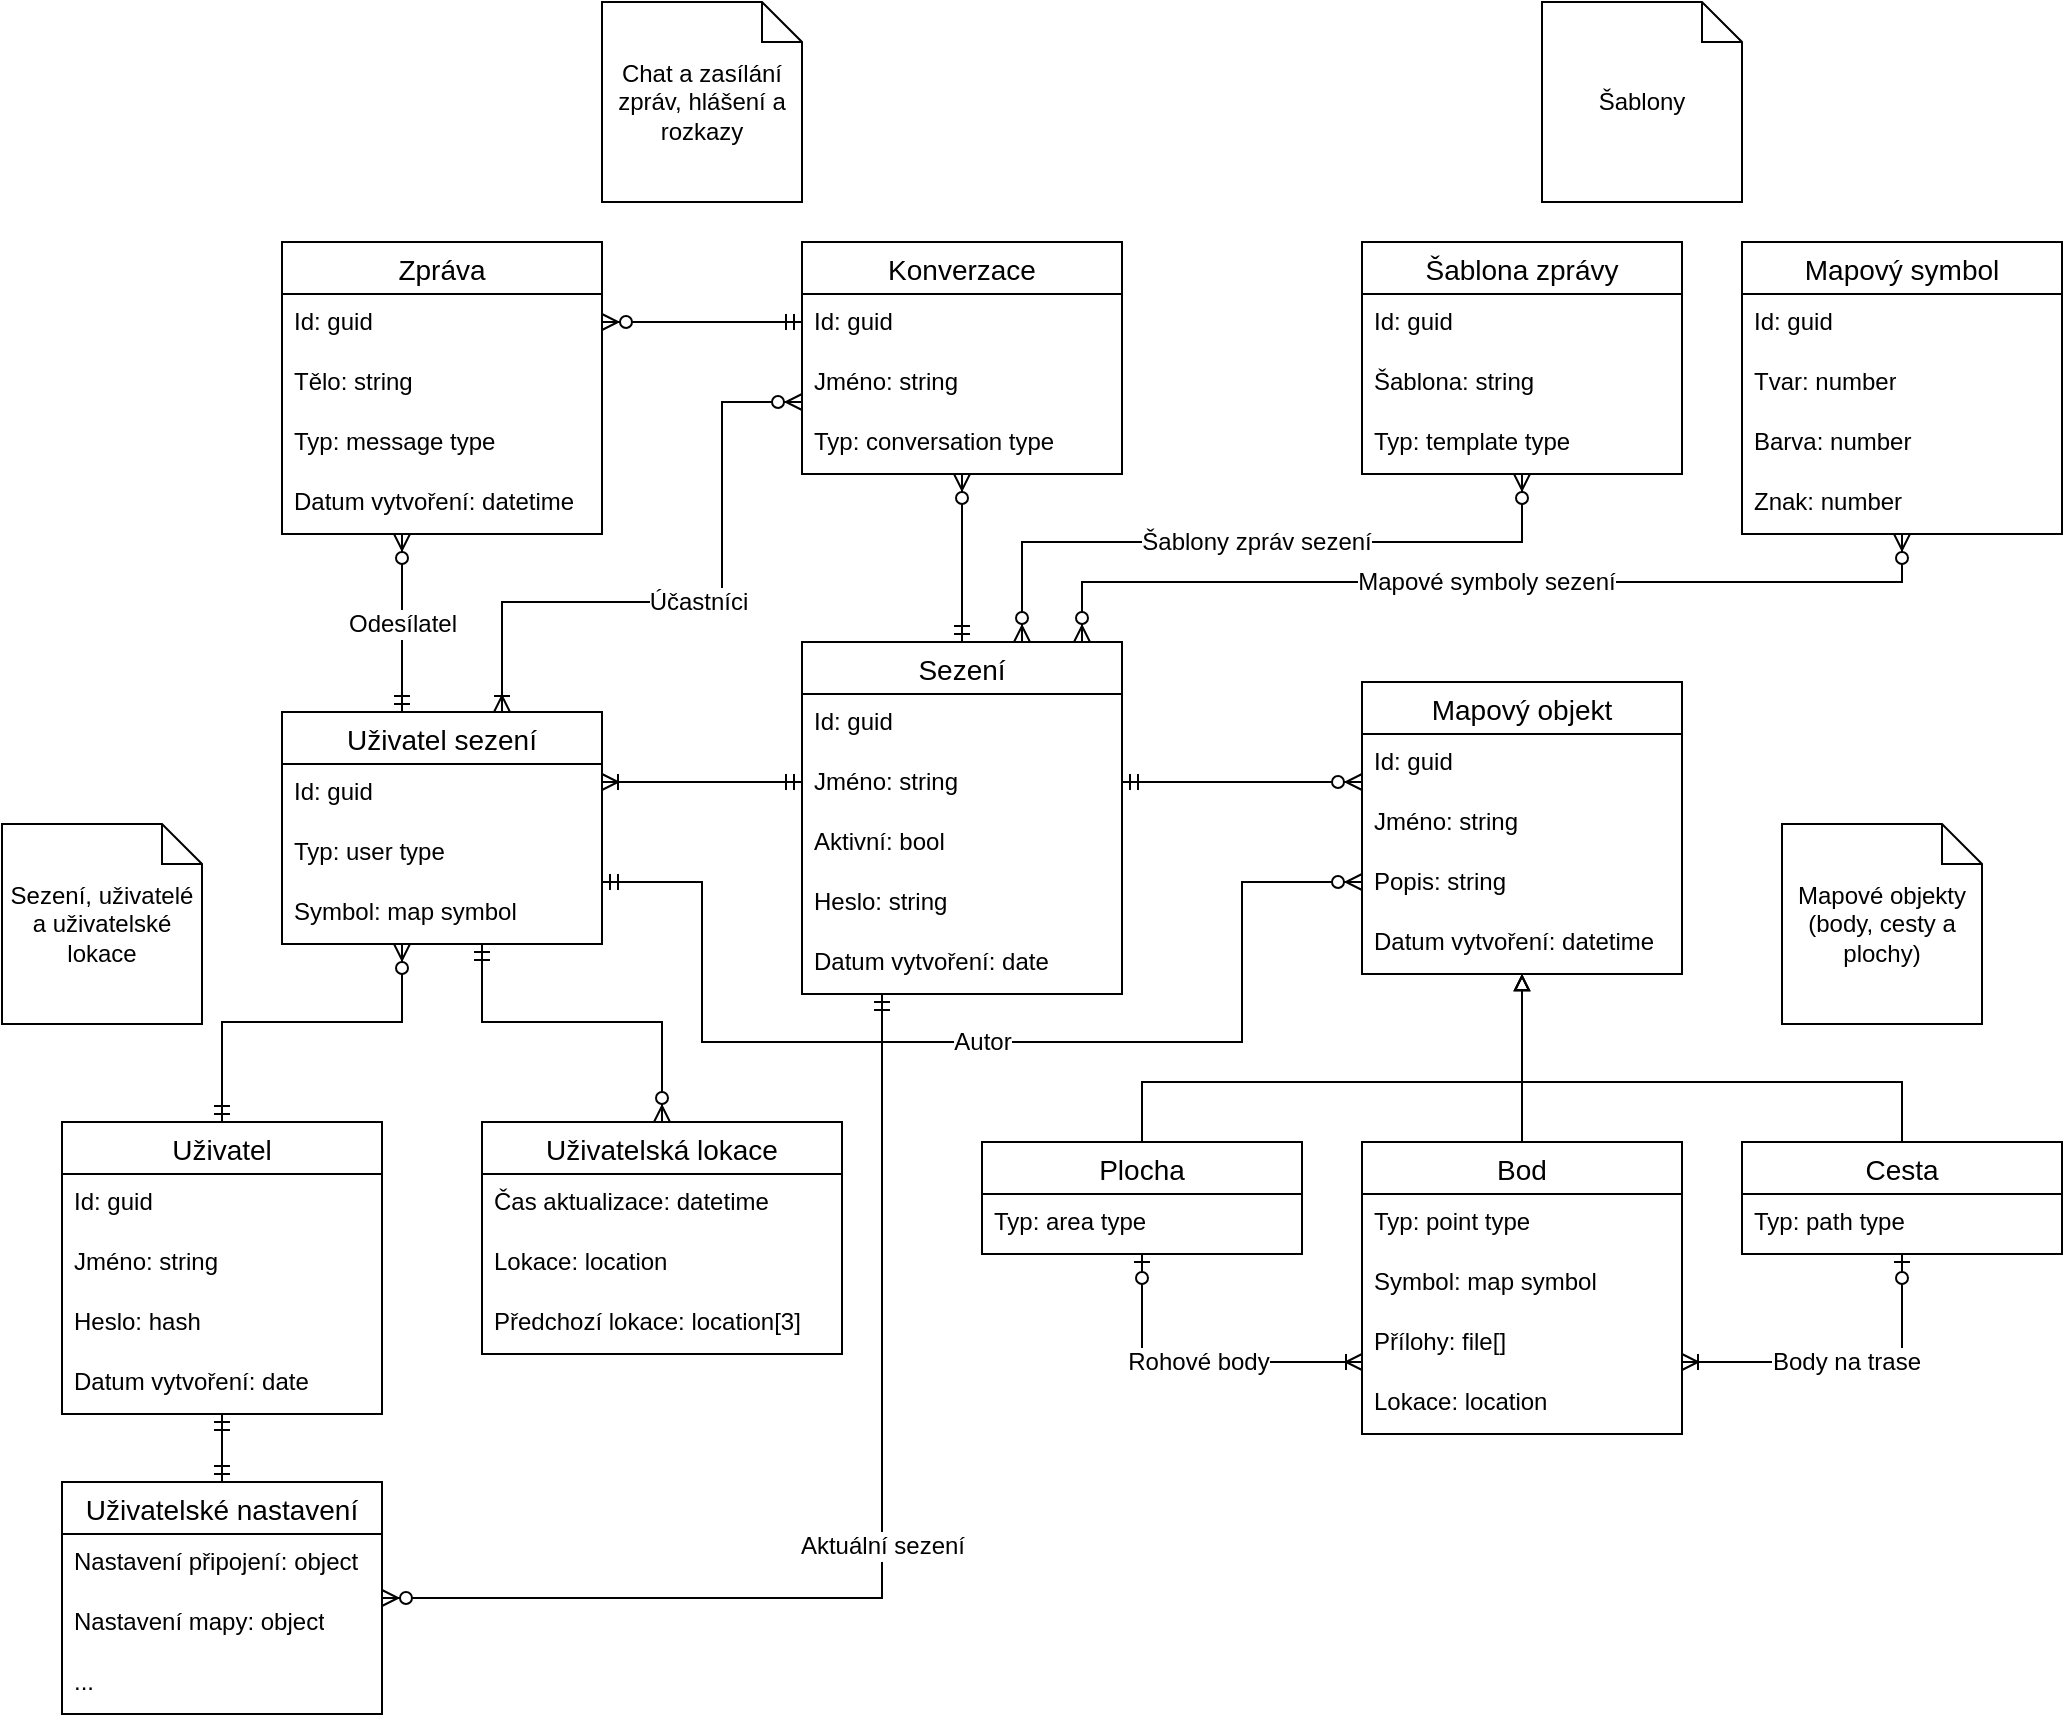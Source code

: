 <mxfile version="22.1.11" type="device">
  <diagram name="Stránka-1" id="mxYMv7hmJ3leAyFjMj_N">
    <mxGraphModel dx="2261" dy="1915" grid="1" gridSize="10" guides="1" tooltips="1" connect="1" arrows="1" fold="1" page="1" pageScale="1" pageWidth="827" pageHeight="1169" math="0" shadow="0">
      <root>
        <mxCell id="0" />
        <mxCell id="1" parent="0" />
        <mxCell id="Y4CCVC96YzXtr7LLr-LR-11" value="Sezení" style="swimlane;fontStyle=0;childLayout=stackLayout;horizontal=1;startSize=26;horizontalStack=0;resizeParent=1;resizeParentMax=0;resizeLast=0;collapsible=1;marginBottom=0;align=center;fontSize=14;" parent="1" vertex="1">
          <mxGeometry x="320" y="140" width="160" height="176" as="geometry">
            <mxRectangle x="334" y="150" width="130" height="30" as="alternateBounds" />
          </mxGeometry>
        </mxCell>
        <mxCell id="Y4CCVC96YzXtr7LLr-LR-34" value="Id: guid" style="text;strokeColor=none;fillColor=none;spacingLeft=4;spacingRight=4;overflow=hidden;rotatable=0;points=[[0,0.5],[1,0.5]];portConstraint=eastwest;fontSize=12;whiteSpace=wrap;html=1;" parent="Y4CCVC96YzXtr7LLr-LR-11" vertex="1">
          <mxGeometry y="26" width="160" height="30" as="geometry" />
        </mxCell>
        <mxCell id="Y4CCVC96YzXtr7LLr-LR-12" value="Jméno: string" style="text;strokeColor=none;fillColor=none;spacingLeft=4;spacingRight=4;overflow=hidden;rotatable=0;points=[[0,0.5],[1,0.5]];portConstraint=eastwest;fontSize=12;whiteSpace=wrap;html=1;" parent="Y4CCVC96YzXtr7LLr-LR-11" vertex="1">
          <mxGeometry y="56" width="160" height="30" as="geometry" />
        </mxCell>
        <mxCell id="Y4CCVC96YzXtr7LLr-LR-13" value="Aktivní: bool" style="text;strokeColor=none;fillColor=none;spacingLeft=4;spacingRight=4;overflow=hidden;rotatable=0;points=[[0,0.5],[1,0.5]];portConstraint=eastwest;fontSize=12;whiteSpace=wrap;html=1;" parent="Y4CCVC96YzXtr7LLr-LR-11" vertex="1">
          <mxGeometry y="86" width="160" height="30" as="geometry" />
        </mxCell>
        <mxCell id="4V5ZWP1HNNa23fcc5zgp-1" value="Heslo: string" style="text;strokeColor=none;fillColor=none;spacingLeft=4;spacingRight=4;overflow=hidden;rotatable=0;points=[[0,0.5],[1,0.5]];portConstraint=eastwest;fontSize=12;whiteSpace=wrap;html=1;" parent="Y4CCVC96YzXtr7LLr-LR-11" vertex="1">
          <mxGeometry y="116" width="160" height="30" as="geometry" />
        </mxCell>
        <mxCell id="Y4CCVC96YzXtr7LLr-LR-14" value="Datum vytvoření: date" style="text;strokeColor=none;fillColor=none;spacingLeft=4;spacingRight=4;overflow=hidden;rotatable=0;points=[[0,0.5],[1,0.5]];portConstraint=eastwest;fontSize=12;whiteSpace=wrap;html=1;" parent="Y4CCVC96YzXtr7LLr-LR-11" vertex="1">
          <mxGeometry y="146" width="160" height="30" as="geometry" />
        </mxCell>
        <mxCell id="Y4CCVC96YzXtr7LLr-LR-16" value="Uživatel" style="swimlane;fontStyle=0;childLayout=stackLayout;horizontal=1;startSize=26;horizontalStack=0;resizeParent=1;resizeParentMax=0;resizeLast=0;collapsible=1;marginBottom=0;align=center;fontSize=14;" parent="1" vertex="1">
          <mxGeometry x="-50" y="380" width="160" height="146" as="geometry" />
        </mxCell>
        <mxCell id="Y4CCVC96YzXtr7LLr-LR-35" value="Id: guid" style="text;strokeColor=none;fillColor=none;spacingLeft=4;spacingRight=4;overflow=hidden;rotatable=0;points=[[0,0.5],[1,0.5]];portConstraint=eastwest;fontSize=12;whiteSpace=wrap;html=1;" parent="Y4CCVC96YzXtr7LLr-LR-16" vertex="1">
          <mxGeometry y="26" width="160" height="30" as="geometry" />
        </mxCell>
        <mxCell id="Y4CCVC96YzXtr7LLr-LR-17" value="Jméno: string" style="text;strokeColor=none;fillColor=none;spacingLeft=4;spacingRight=4;overflow=hidden;rotatable=0;points=[[0,0.5],[1,0.5]];portConstraint=eastwest;fontSize=12;whiteSpace=wrap;html=1;" parent="Y4CCVC96YzXtr7LLr-LR-16" vertex="1">
          <mxGeometry y="56" width="160" height="30" as="geometry" />
        </mxCell>
        <mxCell id="Y4CCVC96YzXtr7LLr-LR-18" value="Heslo: hash" style="text;strokeColor=none;fillColor=none;spacingLeft=4;spacingRight=4;overflow=hidden;rotatable=0;points=[[0,0.5],[1,0.5]];portConstraint=eastwest;fontSize=12;whiteSpace=wrap;html=1;" parent="Y4CCVC96YzXtr7LLr-LR-16" vertex="1">
          <mxGeometry y="86" width="160" height="30" as="geometry" />
        </mxCell>
        <mxCell id="Y4CCVC96YzXtr7LLr-LR-19" value="Datum vytvoření: date" style="text;strokeColor=none;fillColor=none;spacingLeft=4;spacingRight=4;overflow=hidden;rotatable=0;points=[[0,0.5],[1,0.5]];portConstraint=eastwest;fontSize=12;whiteSpace=wrap;html=1;" parent="Y4CCVC96YzXtr7LLr-LR-16" vertex="1">
          <mxGeometry y="116" width="160" height="30" as="geometry" />
        </mxCell>
        <mxCell id="Y4CCVC96YzXtr7LLr-LR-20" value="Uživatel sezení" style="swimlane;fontStyle=0;childLayout=stackLayout;horizontal=1;startSize=26;horizontalStack=0;resizeParent=1;resizeParentMax=0;resizeLast=0;collapsible=1;marginBottom=0;align=center;fontSize=14;" parent="1" vertex="1">
          <mxGeometry x="60" y="175" width="160" height="116" as="geometry" />
        </mxCell>
        <mxCell id="Y4CCVC96YzXtr7LLr-LR-36" value="Id: guid" style="text;strokeColor=none;fillColor=none;spacingLeft=4;spacingRight=4;overflow=hidden;rotatable=0;points=[[0,0.5],[1,0.5]];portConstraint=eastwest;fontSize=12;whiteSpace=wrap;html=1;" parent="Y4CCVC96YzXtr7LLr-LR-20" vertex="1">
          <mxGeometry y="26" width="160" height="30" as="geometry" />
        </mxCell>
        <mxCell id="Y4CCVC96YzXtr7LLr-LR-21" value="Typ: user type" style="text;strokeColor=none;fillColor=none;spacingLeft=4;spacingRight=4;overflow=hidden;rotatable=0;points=[[0,0.5],[1,0.5]];portConstraint=eastwest;fontSize=12;whiteSpace=wrap;html=1;" parent="Y4CCVC96YzXtr7LLr-LR-20" vertex="1">
          <mxGeometry y="56" width="160" height="30" as="geometry" />
        </mxCell>
        <mxCell id="Y4CCVC96YzXtr7LLr-LR-22" value="Symbol: map symbol" style="text;strokeColor=none;fillColor=none;spacingLeft=4;spacingRight=4;overflow=hidden;rotatable=0;points=[[0,0.5],[1,0.5]];portConstraint=eastwest;fontSize=12;whiteSpace=wrap;html=1;" parent="Y4CCVC96YzXtr7LLr-LR-20" vertex="1">
          <mxGeometry y="86" width="160" height="30" as="geometry" />
        </mxCell>
        <mxCell id="Y4CCVC96YzXtr7LLr-LR-27" value="Uživatelská lokace" style="swimlane;fontStyle=0;childLayout=stackLayout;horizontal=1;startSize=26;horizontalStack=0;resizeParent=1;resizeParentMax=0;resizeLast=0;collapsible=1;marginBottom=0;align=center;fontSize=14;" parent="1" vertex="1">
          <mxGeometry x="160" y="380" width="180" height="116" as="geometry" />
        </mxCell>
        <mxCell id="Y4CCVC96YzXtr7LLr-LR-28" value="Čas aktualizace: datetime" style="text;strokeColor=none;fillColor=none;spacingLeft=4;spacingRight=4;overflow=hidden;rotatable=0;points=[[0,0.5],[1,0.5]];portConstraint=eastwest;fontSize=12;whiteSpace=wrap;html=1;" parent="Y4CCVC96YzXtr7LLr-LR-27" vertex="1">
          <mxGeometry y="26" width="180" height="30" as="geometry" />
        </mxCell>
        <mxCell id="Y4CCVC96YzXtr7LLr-LR-29" value="Lokace: location" style="text;strokeColor=none;fillColor=none;spacingLeft=4;spacingRight=4;overflow=hidden;rotatable=0;points=[[0,0.5],[1,0.5]];portConstraint=eastwest;fontSize=12;whiteSpace=wrap;html=1;" parent="Y4CCVC96YzXtr7LLr-LR-27" vertex="1">
          <mxGeometry y="56" width="180" height="30" as="geometry" />
        </mxCell>
        <mxCell id="Y4CCVC96YzXtr7LLr-LR-30" value="Předchozí lokace: location[3]" style="text;strokeColor=none;fillColor=none;spacingLeft=4;spacingRight=4;overflow=hidden;rotatable=0;points=[[0,0.5],[1,0.5]];portConstraint=eastwest;fontSize=12;whiteSpace=wrap;html=1;" parent="Y4CCVC96YzXtr7LLr-LR-27" vertex="1">
          <mxGeometry y="86" width="180" height="30" as="geometry" />
        </mxCell>
        <mxCell id="Y4CCVC96YzXtr7LLr-LR-31" value="" style="edgeStyle=orthogonalEdgeStyle;fontSize=12;html=1;endArrow=ERoneToMany;startArrow=ERmandOne;rounded=0;" parent="1" source="Y4CCVC96YzXtr7LLr-LR-11" target="Y4CCVC96YzXtr7LLr-LR-20" edge="1">
          <mxGeometry width="100" height="100" relative="1" as="geometry">
            <mxPoint x="600" y="390" as="sourcePoint" />
            <mxPoint x="700" y="290" as="targetPoint" />
            <Array as="points">
              <mxPoint x="270" y="210" />
              <mxPoint x="270" y="210" />
            </Array>
          </mxGeometry>
        </mxCell>
        <mxCell id="Y4CCVC96YzXtr7LLr-LR-32" value="" style="edgeStyle=orthogonalEdgeStyle;fontSize=12;html=1;endArrow=ERzeroToMany;startArrow=ERmandOne;rounded=0;" parent="1" source="Y4CCVC96YzXtr7LLr-LR-16" target="Y4CCVC96YzXtr7LLr-LR-20" edge="1">
          <mxGeometry width="100" height="100" relative="1" as="geometry">
            <mxPoint x="190" y="410" as="sourcePoint" />
            <mxPoint x="290" y="310" as="targetPoint" />
            <Array as="points">
              <mxPoint x="30" y="330" />
              <mxPoint x="120" y="330" />
            </Array>
          </mxGeometry>
        </mxCell>
        <mxCell id="Y4CCVC96YzXtr7LLr-LR-37" value="" style="edgeStyle=orthogonalEdgeStyle;fontSize=12;html=1;endArrow=ERzeroToMany;startArrow=ERmandOne;rounded=0;" parent="1" source="Y4CCVC96YzXtr7LLr-LR-20" target="Y4CCVC96YzXtr7LLr-LR-27" edge="1">
          <mxGeometry width="100" height="100" relative="1" as="geometry">
            <mxPoint x="410" y="470" as="sourcePoint" />
            <mxPoint x="510" y="370" as="targetPoint" />
            <Array as="points">
              <mxPoint x="160" y="330" />
              <mxPoint x="250" y="330" />
            </Array>
          </mxGeometry>
        </mxCell>
        <mxCell id="Y4CCVC96YzXtr7LLr-LR-40" value="Uživatelské nastavení" style="swimlane;fontStyle=0;childLayout=stackLayout;horizontal=1;startSize=26;horizontalStack=0;resizeParent=1;resizeParentMax=0;resizeLast=0;collapsible=1;marginBottom=0;align=center;fontSize=14;" parent="1" vertex="1">
          <mxGeometry x="-50" y="560" width="160" height="116" as="geometry" />
        </mxCell>
        <mxCell id="Y4CCVC96YzXtr7LLr-LR-41" value="Nastavení připojení: object" style="text;strokeColor=none;fillColor=none;spacingLeft=4;spacingRight=4;overflow=hidden;rotatable=0;points=[[0,0.5],[1,0.5]];portConstraint=eastwest;fontSize=12;whiteSpace=wrap;html=1;" parent="Y4CCVC96YzXtr7LLr-LR-40" vertex="1">
          <mxGeometry y="26" width="160" height="30" as="geometry" />
        </mxCell>
        <mxCell id="Y4CCVC96YzXtr7LLr-LR-42" value="Nastavení mapy: object" style="text;strokeColor=none;fillColor=none;spacingLeft=4;spacingRight=4;overflow=hidden;rotatable=0;points=[[0,0.5],[1,0.5]];portConstraint=eastwest;fontSize=12;whiteSpace=wrap;html=1;" parent="Y4CCVC96YzXtr7LLr-LR-40" vertex="1">
          <mxGeometry y="56" width="160" height="30" as="geometry" />
        </mxCell>
        <mxCell id="Y4CCVC96YzXtr7LLr-LR-43" value="..." style="text;strokeColor=none;fillColor=none;spacingLeft=4;spacingRight=4;overflow=hidden;rotatable=0;points=[[0,0.5],[1,0.5]];portConstraint=eastwest;fontSize=12;whiteSpace=wrap;html=1;" parent="Y4CCVC96YzXtr7LLr-LR-40" vertex="1">
          <mxGeometry y="86" width="160" height="30" as="geometry" />
        </mxCell>
        <mxCell id="Y4CCVC96YzXtr7LLr-LR-44" value="" style="edgeStyle=orthogonalEdgeStyle;fontSize=12;html=1;endArrow=ERmandOne;startArrow=ERmandOne;rounded=0;" parent="1" source="Y4CCVC96YzXtr7LLr-LR-40" target="Y4CCVC96YzXtr7LLr-LR-16" edge="1">
          <mxGeometry width="100" height="100" relative="1" as="geometry">
            <mxPoint x="-140" y="690" as="sourcePoint" />
            <mxPoint x="-40" y="590" as="targetPoint" />
          </mxGeometry>
        </mxCell>
        <mxCell id="Y4CCVC96YzXtr7LLr-LR-45" value="Sezení, uživatelé a uživatelské lokace" style="shape=note;size=20;whiteSpace=wrap;html=1;" parent="1" vertex="1">
          <mxGeometry x="-80" y="231" width="100" height="100" as="geometry" />
        </mxCell>
        <mxCell id="Y4CCVC96YzXtr7LLr-LR-46" value="Konverzace" style="swimlane;fontStyle=0;childLayout=stackLayout;horizontal=1;startSize=26;horizontalStack=0;resizeParent=1;resizeParentMax=0;resizeLast=0;collapsible=1;marginBottom=0;align=center;fontSize=14;" parent="1" vertex="1">
          <mxGeometry x="320" y="-60" width="160" height="116" as="geometry" />
        </mxCell>
        <mxCell id="Y4CCVC96YzXtr7LLr-LR-47" value="Id: guid" style="text;strokeColor=none;fillColor=none;spacingLeft=4;spacingRight=4;overflow=hidden;rotatable=0;points=[[0,0.5],[1,0.5]];portConstraint=eastwest;fontSize=12;whiteSpace=wrap;html=1;" parent="Y4CCVC96YzXtr7LLr-LR-46" vertex="1">
          <mxGeometry y="26" width="160" height="30" as="geometry" />
        </mxCell>
        <mxCell id="Y4CCVC96YzXtr7LLr-LR-48" value="Jméno: string" style="text;strokeColor=none;fillColor=none;spacingLeft=4;spacingRight=4;overflow=hidden;rotatable=0;points=[[0,0.5],[1,0.5]];portConstraint=eastwest;fontSize=12;whiteSpace=wrap;html=1;" parent="Y4CCVC96YzXtr7LLr-LR-46" vertex="1">
          <mxGeometry y="56" width="160" height="30" as="geometry" />
        </mxCell>
        <mxCell id="Y4CCVC96YzXtr7LLr-LR-49" value="Typ: conversation type" style="text;strokeColor=none;fillColor=none;spacingLeft=4;spacingRight=4;overflow=hidden;rotatable=0;points=[[0,0.5],[1,0.5]];portConstraint=eastwest;fontSize=12;whiteSpace=wrap;html=1;" parent="Y4CCVC96YzXtr7LLr-LR-46" vertex="1">
          <mxGeometry y="86" width="160" height="30" as="geometry" />
        </mxCell>
        <mxCell id="Y4CCVC96YzXtr7LLr-LR-50" value="" style="edgeStyle=orthogonalEdgeStyle;fontSize=12;html=1;endArrow=ERzeroToMany;startArrow=ERmandOne;rounded=0;" parent="1" source="Y4CCVC96YzXtr7LLr-LR-11" target="Y4CCVC96YzXtr7LLr-LR-46" edge="1">
          <mxGeometry width="100" height="100" relative="1" as="geometry">
            <mxPoint x="570" y="460" as="sourcePoint" />
            <mxPoint x="670" y="360" as="targetPoint" />
          </mxGeometry>
        </mxCell>
        <mxCell id="Y4CCVC96YzXtr7LLr-LR-51" value="Zpráva" style="swimlane;fontStyle=0;childLayout=stackLayout;horizontal=1;startSize=26;horizontalStack=0;resizeParent=1;resizeParentMax=0;resizeLast=0;collapsible=1;marginBottom=0;align=center;fontSize=14;" parent="1" vertex="1">
          <mxGeometry x="60" y="-60" width="160" height="146" as="geometry" />
        </mxCell>
        <mxCell id="Y4CCVC96YzXtr7LLr-LR-52" value="Id: guid" style="text;strokeColor=none;fillColor=none;spacingLeft=4;spacingRight=4;overflow=hidden;rotatable=0;points=[[0,0.5],[1,0.5]];portConstraint=eastwest;fontSize=12;whiteSpace=wrap;html=1;" parent="Y4CCVC96YzXtr7LLr-LR-51" vertex="1">
          <mxGeometry y="26" width="160" height="30" as="geometry" />
        </mxCell>
        <mxCell id="Y4CCVC96YzXtr7LLr-LR-53" value="Tělo: string" style="text;strokeColor=none;fillColor=none;spacingLeft=4;spacingRight=4;overflow=hidden;rotatable=0;points=[[0,0.5],[1,0.5]];portConstraint=eastwest;fontSize=12;whiteSpace=wrap;html=1;" parent="Y4CCVC96YzXtr7LLr-LR-51" vertex="1">
          <mxGeometry y="56" width="160" height="30" as="geometry" />
        </mxCell>
        <mxCell id="Y4CCVC96YzXtr7LLr-LR-62" value="Typ: message type" style="text;strokeColor=none;fillColor=none;spacingLeft=4;spacingRight=4;overflow=hidden;rotatable=0;points=[[0,0.5],[1,0.5]];portConstraint=eastwest;fontSize=12;whiteSpace=wrap;html=1;" parent="Y4CCVC96YzXtr7LLr-LR-51" vertex="1">
          <mxGeometry y="86" width="160" height="30" as="geometry" />
        </mxCell>
        <mxCell id="Y4CCVC96YzXtr7LLr-LR-54" value="Datum vytvoření: datetime" style="text;strokeColor=none;fillColor=none;spacingLeft=4;spacingRight=4;overflow=hidden;rotatable=0;points=[[0,0.5],[1,0.5]];portConstraint=eastwest;fontSize=12;whiteSpace=wrap;html=1;" parent="Y4CCVC96YzXtr7LLr-LR-51" vertex="1">
          <mxGeometry y="116" width="160" height="30" as="geometry" />
        </mxCell>
        <mxCell id="Y4CCVC96YzXtr7LLr-LR-55" value="" style="edgeStyle=orthogonalEdgeStyle;fontSize=12;html=1;endArrow=ERzeroToMany;startArrow=ERmandOne;rounded=0;" parent="1" source="Y4CCVC96YzXtr7LLr-LR-46" target="Y4CCVC96YzXtr7LLr-LR-51" edge="1">
          <mxGeometry width="100" height="100" relative="1" as="geometry">
            <mxPoint x="460" y="560" as="sourcePoint" />
            <mxPoint x="560" y="460" as="targetPoint" />
            <Array as="points">
              <mxPoint x="270" y="-20" />
              <mxPoint x="270" y="-20" />
            </Array>
          </mxGeometry>
        </mxCell>
        <mxCell id="Y4CCVC96YzXtr7LLr-LR-56" value="Chat a zasílání zpráv, hlášení a rozkazy" style="shape=note;size=20;whiteSpace=wrap;html=1;" parent="1" vertex="1">
          <mxGeometry x="220" y="-180" width="100" height="100" as="geometry" />
        </mxCell>
        <mxCell id="Y4CCVC96YzXtr7LLr-LR-57" value="Odesílatel" style="edgeStyle=orthogonalEdgeStyle;fontSize=12;html=1;endArrow=ERzeroToMany;startArrow=ERmandOne;rounded=0;" parent="1" source="Y4CCVC96YzXtr7LLr-LR-20" target="Y4CCVC96YzXtr7LLr-LR-51" edge="1">
          <mxGeometry width="100" height="100" relative="1" as="geometry">
            <mxPoint x="240" y="180" as="sourcePoint" />
            <mxPoint x="340" y="80" as="targetPoint" />
            <Array as="points">
              <mxPoint x="120" y="140" />
              <mxPoint x="120" y="140" />
            </Array>
          </mxGeometry>
        </mxCell>
        <mxCell id="Y4CCVC96YzXtr7LLr-LR-59" value="Účastníci" style="fontSize=12;html=1;endArrow=ERzeroToMany;endFill=1;startArrow=ERoneToMany;rounded=0;edgeStyle=orthogonalEdgeStyle;startFill=0;" parent="1" source="Y4CCVC96YzXtr7LLr-LR-20" target="Y4CCVC96YzXtr7LLr-LR-46" edge="1">
          <mxGeometry width="100" height="100" relative="1" as="geometry">
            <mxPoint x="570" y="180" as="sourcePoint" />
            <mxPoint x="670" y="80" as="targetPoint" />
            <Array as="points">
              <mxPoint x="170" y="120" />
              <mxPoint x="280" y="120" />
              <mxPoint x="280" y="20" />
            </Array>
          </mxGeometry>
        </mxCell>
        <mxCell id="jBudnDSSkXG4KW2U2CU4-37" style="edgeStyle=orthogonalEdgeStyle;rounded=0;orthogonalLoop=1;jettySize=auto;html=1;endArrow=block;endFill=0;" parent="1" source="jBudnDSSkXG4KW2U2CU4-1" target="jBudnDSSkXG4KW2U2CU4-30" edge="1">
          <mxGeometry relative="1" as="geometry" />
        </mxCell>
        <mxCell id="jBudnDSSkXG4KW2U2CU4-1" value="Bod" style="swimlane;fontStyle=0;childLayout=stackLayout;horizontal=1;startSize=26;horizontalStack=0;resizeParent=1;resizeParentMax=0;resizeLast=0;collapsible=1;marginBottom=0;align=center;fontSize=14;" parent="1" vertex="1">
          <mxGeometry x="600" y="390" width="160" height="146" as="geometry" />
        </mxCell>
        <mxCell id="jBudnDSSkXG4KW2U2CU4-3" value="Typ: point type" style="text;strokeColor=none;fillColor=none;spacingLeft=4;spacingRight=4;overflow=hidden;rotatable=0;points=[[0,0.5],[1,0.5]];portConstraint=eastwest;fontSize=12;whiteSpace=wrap;html=1;" parent="jBudnDSSkXG4KW2U2CU4-1" vertex="1">
          <mxGeometry y="26" width="160" height="30" as="geometry" />
        </mxCell>
        <mxCell id="jBudnDSSkXG4KW2U2CU4-10" value="Symbol: map symbol" style="text;strokeColor=none;fillColor=none;spacingLeft=4;spacingRight=4;overflow=hidden;rotatable=0;points=[[0,0.5],[1,0.5]];portConstraint=eastwest;fontSize=12;whiteSpace=wrap;html=1;" parent="jBudnDSSkXG4KW2U2CU4-1" vertex="1">
          <mxGeometry y="56" width="160" height="30" as="geometry" />
        </mxCell>
        <mxCell id="jBudnDSSkXG4KW2U2CU4-6" value="Přílohy: file[]" style="text;strokeColor=none;fillColor=none;spacingLeft=4;spacingRight=4;overflow=hidden;rotatable=0;points=[[0,0.5],[1,0.5]];portConstraint=eastwest;fontSize=12;whiteSpace=wrap;html=1;" parent="jBudnDSSkXG4KW2U2CU4-1" vertex="1">
          <mxGeometry y="86" width="160" height="30" as="geometry" />
        </mxCell>
        <mxCell id="jBudnDSSkXG4KW2U2CU4-8" value="Lokace: location" style="text;strokeColor=none;fillColor=none;spacingLeft=4;spacingRight=4;overflow=hidden;rotatable=0;points=[[0,0.5],[1,0.5]];portConstraint=eastwest;fontSize=12;whiteSpace=wrap;html=1;" parent="jBudnDSSkXG4KW2U2CU4-1" vertex="1">
          <mxGeometry y="116" width="160" height="30" as="geometry" />
        </mxCell>
        <mxCell id="jBudnDSSkXG4KW2U2CU4-38" style="edgeStyle=orthogonalEdgeStyle;rounded=0;orthogonalLoop=1;jettySize=auto;html=1;endArrow=block;endFill=0;" parent="1" source="jBudnDSSkXG4KW2U2CU4-13" target="jBudnDSSkXG4KW2U2CU4-30" edge="1">
          <mxGeometry relative="1" as="geometry">
            <Array as="points">
              <mxPoint x="490" y="360" />
              <mxPoint x="680" y="360" />
            </Array>
          </mxGeometry>
        </mxCell>
        <mxCell id="jBudnDSSkXG4KW2U2CU4-13" value="Plocha" style="swimlane;fontStyle=0;childLayout=stackLayout;horizontal=1;startSize=26;horizontalStack=0;resizeParent=1;resizeParentMax=0;resizeLast=0;collapsible=1;marginBottom=0;align=center;fontSize=14;" parent="1" vertex="1">
          <mxGeometry x="410" y="390" width="160" height="56" as="geometry" />
        </mxCell>
        <mxCell id="jBudnDSSkXG4KW2U2CU4-16" value="Typ: area type" style="text;strokeColor=none;fillColor=none;spacingLeft=4;spacingRight=4;overflow=hidden;rotatable=0;points=[[0,0.5],[1,0.5]];portConstraint=eastwest;fontSize=12;whiteSpace=wrap;html=1;" parent="jBudnDSSkXG4KW2U2CU4-13" vertex="1">
          <mxGeometry y="26" width="160" height="30" as="geometry" />
        </mxCell>
        <mxCell id="jBudnDSSkXG4KW2U2CU4-39" style="edgeStyle=orthogonalEdgeStyle;rounded=0;orthogonalLoop=1;jettySize=auto;html=1;endArrow=block;endFill=0;" parent="1" source="jBudnDSSkXG4KW2U2CU4-20" target="jBudnDSSkXG4KW2U2CU4-30" edge="1">
          <mxGeometry relative="1" as="geometry">
            <Array as="points">
              <mxPoint x="870" y="360" />
              <mxPoint x="680" y="360" />
            </Array>
          </mxGeometry>
        </mxCell>
        <mxCell id="jBudnDSSkXG4KW2U2CU4-20" value="Cesta" style="swimlane;fontStyle=0;childLayout=stackLayout;horizontal=1;startSize=26;horizontalStack=0;resizeParent=1;resizeParentMax=0;resizeLast=0;collapsible=1;marginBottom=0;align=center;fontSize=14;" parent="1" vertex="1">
          <mxGeometry x="790" y="390" width="160" height="56" as="geometry" />
        </mxCell>
        <mxCell id="jBudnDSSkXG4KW2U2CU4-23" value="Typ: path type" style="text;strokeColor=none;fillColor=none;spacingLeft=4;spacingRight=4;overflow=hidden;rotatable=0;points=[[0,0.5],[1,0.5]];portConstraint=eastwest;fontSize=12;whiteSpace=wrap;html=1;" parent="jBudnDSSkXG4KW2U2CU4-20" vertex="1">
          <mxGeometry y="26" width="160" height="30" as="geometry" />
        </mxCell>
        <mxCell id="jBudnDSSkXG4KW2U2CU4-30" value="Mapový objekt" style="swimlane;fontStyle=0;childLayout=stackLayout;horizontal=1;startSize=26;horizontalStack=0;resizeParent=1;resizeParentMax=0;resizeLast=0;collapsible=1;marginBottom=0;align=center;fontSize=14;" parent="1" vertex="1">
          <mxGeometry x="600" y="160" width="160" height="146" as="geometry" />
        </mxCell>
        <mxCell id="jBudnDSSkXG4KW2U2CU4-31" value="Id: guid" style="text;strokeColor=none;fillColor=none;spacingLeft=4;spacingRight=4;overflow=hidden;rotatable=0;points=[[0,0.5],[1,0.5]];portConstraint=eastwest;fontSize=12;whiteSpace=wrap;html=1;" parent="jBudnDSSkXG4KW2U2CU4-30" vertex="1">
          <mxGeometry y="26" width="160" height="30" as="geometry" />
        </mxCell>
        <mxCell id="jBudnDSSkXG4KW2U2CU4-32" value="Jméno: string" style="text;strokeColor=none;fillColor=none;spacingLeft=4;spacingRight=4;overflow=hidden;rotatable=0;points=[[0,0.5],[1,0.5]];portConstraint=eastwest;fontSize=12;whiteSpace=wrap;html=1;" parent="jBudnDSSkXG4KW2U2CU4-30" vertex="1">
          <mxGeometry y="56" width="160" height="30" as="geometry" />
        </mxCell>
        <mxCell id="jBudnDSSkXG4KW2U2CU4-33" value="Popis: string" style="text;strokeColor=none;fillColor=none;spacingLeft=4;spacingRight=4;overflow=hidden;rotatable=0;points=[[0,0.5],[1,0.5]];portConstraint=eastwest;fontSize=12;whiteSpace=wrap;html=1;" parent="jBudnDSSkXG4KW2U2CU4-30" vertex="1">
          <mxGeometry y="86" width="160" height="30" as="geometry" />
        </mxCell>
        <mxCell id="jBudnDSSkXG4KW2U2CU4-34" value="Datum vytvoření: datetime" style="text;strokeColor=none;fillColor=none;spacingLeft=4;spacingRight=4;overflow=hidden;rotatable=0;points=[[0,0.5],[1,0.5]];portConstraint=eastwest;fontSize=12;whiteSpace=wrap;html=1;" parent="jBudnDSSkXG4KW2U2CU4-30" vertex="1">
          <mxGeometry y="116" width="160" height="30" as="geometry" />
        </mxCell>
        <mxCell id="jBudnDSSkXG4KW2U2CU4-35" value="" style="edgeStyle=orthogonalEdgeStyle;fontSize=12;html=1;endArrow=ERzeroToMany;startArrow=ERmandOne;rounded=0;" parent="1" source="Y4CCVC96YzXtr7LLr-LR-11" target="jBudnDSSkXG4KW2U2CU4-30" edge="1">
          <mxGeometry width="100" height="100" relative="1" as="geometry">
            <mxPoint x="640" y="490" as="sourcePoint" />
            <mxPoint x="740" y="390" as="targetPoint" />
            <Array as="points">
              <mxPoint x="570" y="210" />
              <mxPoint x="570" y="210" />
            </Array>
          </mxGeometry>
        </mxCell>
        <mxCell id="jBudnDSSkXG4KW2U2CU4-36" value="Autor" style="edgeStyle=orthogonalEdgeStyle;fontSize=12;html=1;endArrow=ERzeroToMany;startArrow=ERmandOne;rounded=0;" parent="1" source="Y4CCVC96YzXtr7LLr-LR-20" target="jBudnDSSkXG4KW2U2CU4-30" edge="1">
          <mxGeometry width="100" height="100" relative="1" as="geometry">
            <mxPoint x="510" y="430" as="sourcePoint" />
            <mxPoint x="610" y="330" as="targetPoint" />
            <Array as="points">
              <mxPoint x="270" y="260" />
              <mxPoint x="270" y="340" />
              <mxPoint x="540" y="340" />
              <mxPoint x="540" y="260" />
            </Array>
          </mxGeometry>
        </mxCell>
        <mxCell id="jBudnDSSkXG4KW2U2CU4-40" value="Rohové body" style="edgeStyle=orthogonalEdgeStyle;fontSize=12;html=1;endArrow=ERoneToMany;startArrow=ERzeroToOne;rounded=0;" parent="1" source="jBudnDSSkXG4KW2U2CU4-13" target="jBudnDSSkXG4KW2U2CU4-1" edge="1">
          <mxGeometry width="100" height="100" relative="1" as="geometry">
            <mxPoint x="480" y="620" as="sourcePoint" />
            <mxPoint x="580" y="520" as="targetPoint" />
            <Array as="points">
              <mxPoint x="490" y="500" />
            </Array>
          </mxGeometry>
        </mxCell>
        <mxCell id="jBudnDSSkXG4KW2U2CU4-41" value="Body na trase" style="edgeStyle=orthogonalEdgeStyle;fontSize=12;html=1;endArrow=ERoneToMany;startArrow=ERzeroToOne;rounded=0;" parent="1" source="jBudnDSSkXG4KW2U2CU4-20" target="jBudnDSSkXG4KW2U2CU4-1" edge="1">
          <mxGeometry width="100" height="100" relative="1" as="geometry">
            <mxPoint x="890" y="650" as="sourcePoint" />
            <mxPoint x="990" y="550" as="targetPoint" />
            <Array as="points">
              <mxPoint x="870" y="500" />
            </Array>
          </mxGeometry>
        </mxCell>
        <mxCell id="jBudnDSSkXG4KW2U2CU4-42" value="Mapové objekty (body, cesty a plochy)" style="shape=note;size=20;whiteSpace=wrap;html=1;" parent="1" vertex="1">
          <mxGeometry x="810" y="231" width="100" height="100" as="geometry" />
        </mxCell>
        <mxCell id="jBudnDSSkXG4KW2U2CU4-43" value="Šablona zprávy" style="swimlane;fontStyle=0;childLayout=stackLayout;horizontal=1;startSize=26;horizontalStack=0;resizeParent=1;resizeParentMax=0;resizeLast=0;collapsible=1;marginBottom=0;align=center;fontSize=14;" parent="1" vertex="1">
          <mxGeometry x="600" y="-60" width="160" height="116" as="geometry" />
        </mxCell>
        <mxCell id="jBudnDSSkXG4KW2U2CU4-44" value="Id: guid" style="text;strokeColor=none;fillColor=none;spacingLeft=4;spacingRight=4;overflow=hidden;rotatable=0;points=[[0,0.5],[1,0.5]];portConstraint=eastwest;fontSize=12;whiteSpace=wrap;html=1;" parent="jBudnDSSkXG4KW2U2CU4-43" vertex="1">
          <mxGeometry y="26" width="160" height="30" as="geometry" />
        </mxCell>
        <mxCell id="jBudnDSSkXG4KW2U2CU4-45" value="Šablona: string" style="text;strokeColor=none;fillColor=none;spacingLeft=4;spacingRight=4;overflow=hidden;rotatable=0;points=[[0,0.5],[1,0.5]];portConstraint=eastwest;fontSize=12;whiteSpace=wrap;html=1;" parent="jBudnDSSkXG4KW2U2CU4-43" vertex="1">
          <mxGeometry y="56" width="160" height="30" as="geometry" />
        </mxCell>
        <mxCell id="jBudnDSSkXG4KW2U2CU4-46" value="Typ: template type" style="text;strokeColor=none;fillColor=none;spacingLeft=4;spacingRight=4;overflow=hidden;rotatable=0;points=[[0,0.5],[1,0.5]];portConstraint=eastwest;fontSize=12;whiteSpace=wrap;html=1;" parent="jBudnDSSkXG4KW2U2CU4-43" vertex="1">
          <mxGeometry y="86" width="160" height="30" as="geometry" />
        </mxCell>
        <mxCell id="jBudnDSSkXG4KW2U2CU4-47" value="Mapový symbol" style="swimlane;fontStyle=0;childLayout=stackLayout;horizontal=1;startSize=26;horizontalStack=0;resizeParent=1;resizeParentMax=0;resizeLast=0;collapsible=1;marginBottom=0;align=center;fontSize=14;" parent="1" vertex="1">
          <mxGeometry x="790" y="-60" width="160" height="146" as="geometry" />
        </mxCell>
        <mxCell id="jBudnDSSkXG4KW2U2CU4-48" value="Id: guid" style="text;strokeColor=none;fillColor=none;spacingLeft=4;spacingRight=4;overflow=hidden;rotatable=0;points=[[0,0.5],[1,0.5]];portConstraint=eastwest;fontSize=12;whiteSpace=wrap;html=1;" parent="jBudnDSSkXG4KW2U2CU4-47" vertex="1">
          <mxGeometry y="26" width="160" height="30" as="geometry" />
        </mxCell>
        <mxCell id="jBudnDSSkXG4KW2U2CU4-49" value="Tvar: number" style="text;strokeColor=none;fillColor=none;spacingLeft=4;spacingRight=4;overflow=hidden;rotatable=0;points=[[0,0.5],[1,0.5]];portConstraint=eastwest;fontSize=12;whiteSpace=wrap;html=1;" parent="jBudnDSSkXG4KW2U2CU4-47" vertex="1">
          <mxGeometry y="56" width="160" height="30" as="geometry" />
        </mxCell>
        <mxCell id="jBudnDSSkXG4KW2U2CU4-50" value="Barva: number" style="text;strokeColor=none;fillColor=none;spacingLeft=4;spacingRight=4;overflow=hidden;rotatable=0;points=[[0,0.5],[1,0.5]];portConstraint=eastwest;fontSize=12;whiteSpace=wrap;html=1;" parent="jBudnDSSkXG4KW2U2CU4-47" vertex="1">
          <mxGeometry y="86" width="160" height="30" as="geometry" />
        </mxCell>
        <mxCell id="jBudnDSSkXG4KW2U2CU4-51" value="Znak: number" style="text;strokeColor=none;fillColor=none;spacingLeft=4;spacingRight=4;overflow=hidden;rotatable=0;points=[[0,0.5],[1,0.5]];portConstraint=eastwest;fontSize=12;whiteSpace=wrap;html=1;" parent="jBudnDSSkXG4KW2U2CU4-47" vertex="1">
          <mxGeometry y="116" width="160" height="30" as="geometry" />
        </mxCell>
        <mxCell id="jBudnDSSkXG4KW2U2CU4-52" value="Šablony zpráv sezení" style="edgeStyle=orthogonalEdgeStyle;fontSize=12;html=1;endArrow=ERzeroToMany;endFill=1;startArrow=ERzeroToMany;rounded=0;" parent="1" source="Y4CCVC96YzXtr7LLr-LR-11" target="jBudnDSSkXG4KW2U2CU4-43" edge="1">
          <mxGeometry width="100" height="100" relative="1" as="geometry">
            <mxPoint x="490" y="180" as="sourcePoint" />
            <mxPoint x="590" y="80" as="targetPoint" />
            <Array as="points">
              <mxPoint x="430" y="90" />
              <mxPoint x="680" y="90" />
            </Array>
          </mxGeometry>
        </mxCell>
        <mxCell id="jBudnDSSkXG4KW2U2CU4-53" value="Mapové symboly sezení" style="edgeStyle=orthogonalEdgeStyle;fontSize=12;html=1;endArrow=ERzeroToMany;endFill=1;startArrow=ERzeroToMany;rounded=0;" parent="1" source="Y4CCVC96YzXtr7LLr-LR-11" target="jBudnDSSkXG4KW2U2CU4-47" edge="1">
          <mxGeometry width="100" height="100" relative="1" as="geometry">
            <mxPoint x="840" y="280" as="sourcePoint" />
            <mxPoint x="940" y="180" as="targetPoint" />
            <Array as="points">
              <mxPoint x="460" y="110" />
              <mxPoint x="870" y="110" />
            </Array>
          </mxGeometry>
        </mxCell>
        <mxCell id="jBudnDSSkXG4KW2U2CU4-54" value="Šablony" style="shape=note;size=20;whiteSpace=wrap;html=1;" parent="1" vertex="1">
          <mxGeometry x="690" y="-180" width="100" height="100" as="geometry" />
        </mxCell>
        <mxCell id="jBudnDSSkXG4KW2U2CU4-55" value="Aktuální sezení" style="edgeStyle=orthogonalEdgeStyle;fontSize=12;html=1;endArrow=ERzeroToMany;startArrow=ERmandOne;rounded=0;" parent="1" source="Y4CCVC96YzXtr7LLr-LR-11" target="Y4CCVC96YzXtr7LLr-LR-40" edge="1">
          <mxGeometry width="100" height="100" relative="1" as="geometry">
            <mxPoint x="190" y="730" as="sourcePoint" />
            <mxPoint x="290" y="630" as="targetPoint" />
            <Array as="points">
              <mxPoint x="360" y="618" />
            </Array>
            <mxPoint as="offset" />
          </mxGeometry>
        </mxCell>
      </root>
    </mxGraphModel>
  </diagram>
</mxfile>
